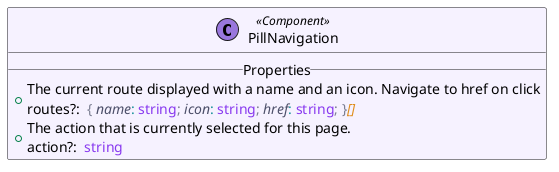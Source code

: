 @startuml
set separator ::
skinparam groupInheritance 5
skinparam defaultFontName Cantarell
skinparam packageStyle Rectangle
skinparam class {
  BackgroundColor<<Component>> #f6f2ff
  BackgroundColor<<ErrorPage>> #edd1e1
  BackgroundColor<<Layout>> #f8ffe5
  BackgroundColor<<Page>> #fff0e5
}
class "PillNavigation" as src/lib/components/pillNavigation/PillNavigation.svelte << (C, #9977DD) Component >> {
  __ Properties __
  +The current route displayed with a name and an icon. Navigate to href on click\nroutes?: <color:#DF8E1D><i> </i></color><color:#7C7F93>{</color><color:#DF8E1D><i> </i></color><color:#4C4F69><i>name</i></color><color:#179299>:</color><color:#DF8E1D><i> </i></color><color:#8839EF>string</color><color:#7C7F93>;</color><color:#DF8E1D><i> </i></color><color:#4C4F69><i>icon</i></color><color:#179299>:</color><color:#DF8E1D><i> </i></color><color:#8839EF>string</color><color:#7C7F93>;</color><color:#DF8E1D><i> </i></color><color:#4C4F69><i>href</i></color><color:#179299>:</color><color:#DF8E1D><i> </i></color><color:#8839EF>string</color><color:#7C7F93>;</color><color:#DF8E1D><i> </i></color><color:#7C7F93>}</color><color:#DF8E1D><i>[]</i></color>
  +The action that is currently selected for this page.\naction?: <color:#DF8E1D><i> </i></color><color:#8839EF>string</color>
}
@enduml